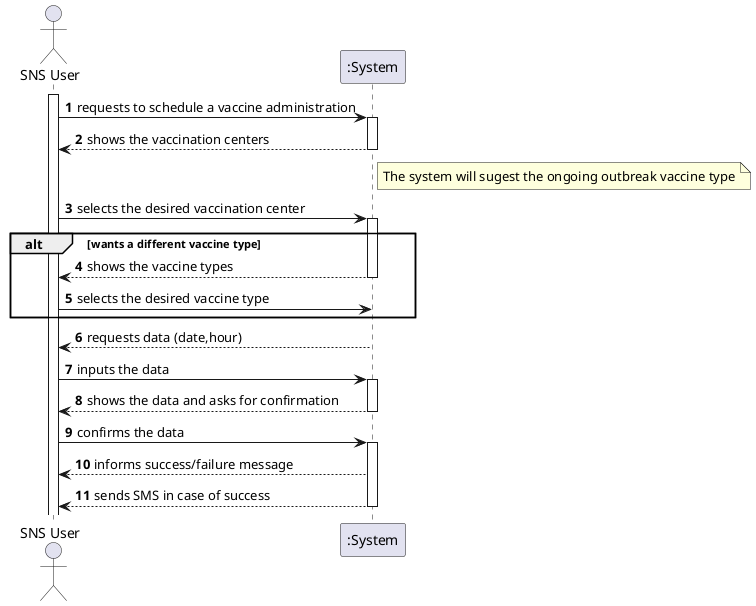 @startuml
'https://plantuml.com/sequence-diagram

autonumber

actor "SNS User" as user

activate user

user -> ":System" : requests to schedule a vaccine administration
activate ":System"
":System" --> user : shows the vaccination centers
note right ":System" : The system will sugest the ongoing outbreak vaccine type

deactivate ":System"

user -> ":System" : selects the desired vaccination center

activate ":System"
alt wants a different vaccine type

":System" --> user: shows the vaccine types
deactivate ":System"
user -> ":System" : selects the desired vaccine type
end
activate ":System"
":System" --> user : requests data (date,hour)
deactivate ":System"
user -> ":System" : inputs the data

activate ":System"
":System" --> user : shows the data and asks for confirmation

deactivate ":System"


user -> ":System" : confirms the data
activate ":System"

":System" --> user : informs success/failure message
":System" --> user : sends SMS in case of success

deactivate ":System"



@enduml